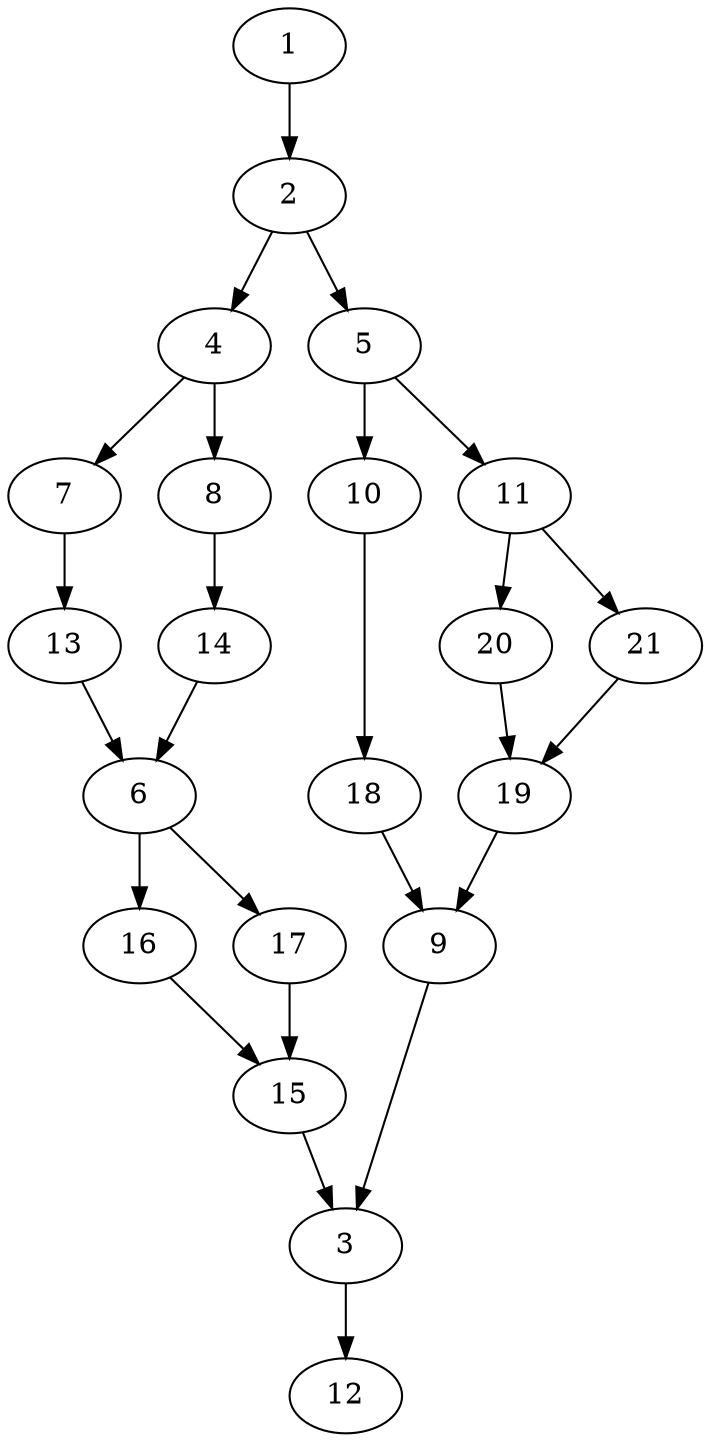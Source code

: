 digraph "SeriesParallel-MaxBf-2_Nodes_21_CCR_1.99_WeightType_Random" {
	1	 [Weight=3];
	2	 [Weight=2];
	1 -> 2	 [Weight=15];
	4	 [Weight=5];
	2 -> 4	 [Weight=19];
	5	 [Weight=9];
	2 -> 5	 [Weight=6];
	3	 [Weight=6];
	12	 [Weight=10];
	3 -> 12	 [Weight=11];
	7	 [Weight=3];
	4 -> 7	 [Weight=15];
	8	 [Weight=9];
	4 -> 8	 [Weight=6];
	10	 [Weight=8];
	5 -> 10	 [Weight=6];
	11	 [Weight=7];
	5 -> 11	 [Weight=9];
	6	 [Weight=7];
	16	 [Weight=8];
	6 -> 16	 [Weight=11];
	17	 [Weight=2];
	6 -> 17	 [Weight=19];
	13	 [Weight=2];
	7 -> 13	 [Weight=15];
	14	 [Weight=9];
	8 -> 14	 [Weight=9];
	9	 [Weight=2];
	9 -> 3	 [Weight=4];
	18	 [Weight=2];
	10 -> 18	 [Weight=17];
	20	 [Weight=10];
	11 -> 20	 [Weight=6];
	21	 [Weight=10];
	11 -> 21	 [Weight=9];
	13 -> 6	 [Weight=15];
	14 -> 6	 [Weight=4];
	15	 [Weight=8];
	15 -> 3	 [Weight=13];
	16 -> 15	 [Weight=4];
	17 -> 15	 [Weight=13];
	18 -> 9	 [Weight=11];
	19	 [Weight=10];
	19 -> 9	 [Weight=9];
	20 -> 19	 [Weight=8];
	21 -> 19	 [Weight=9];
}
